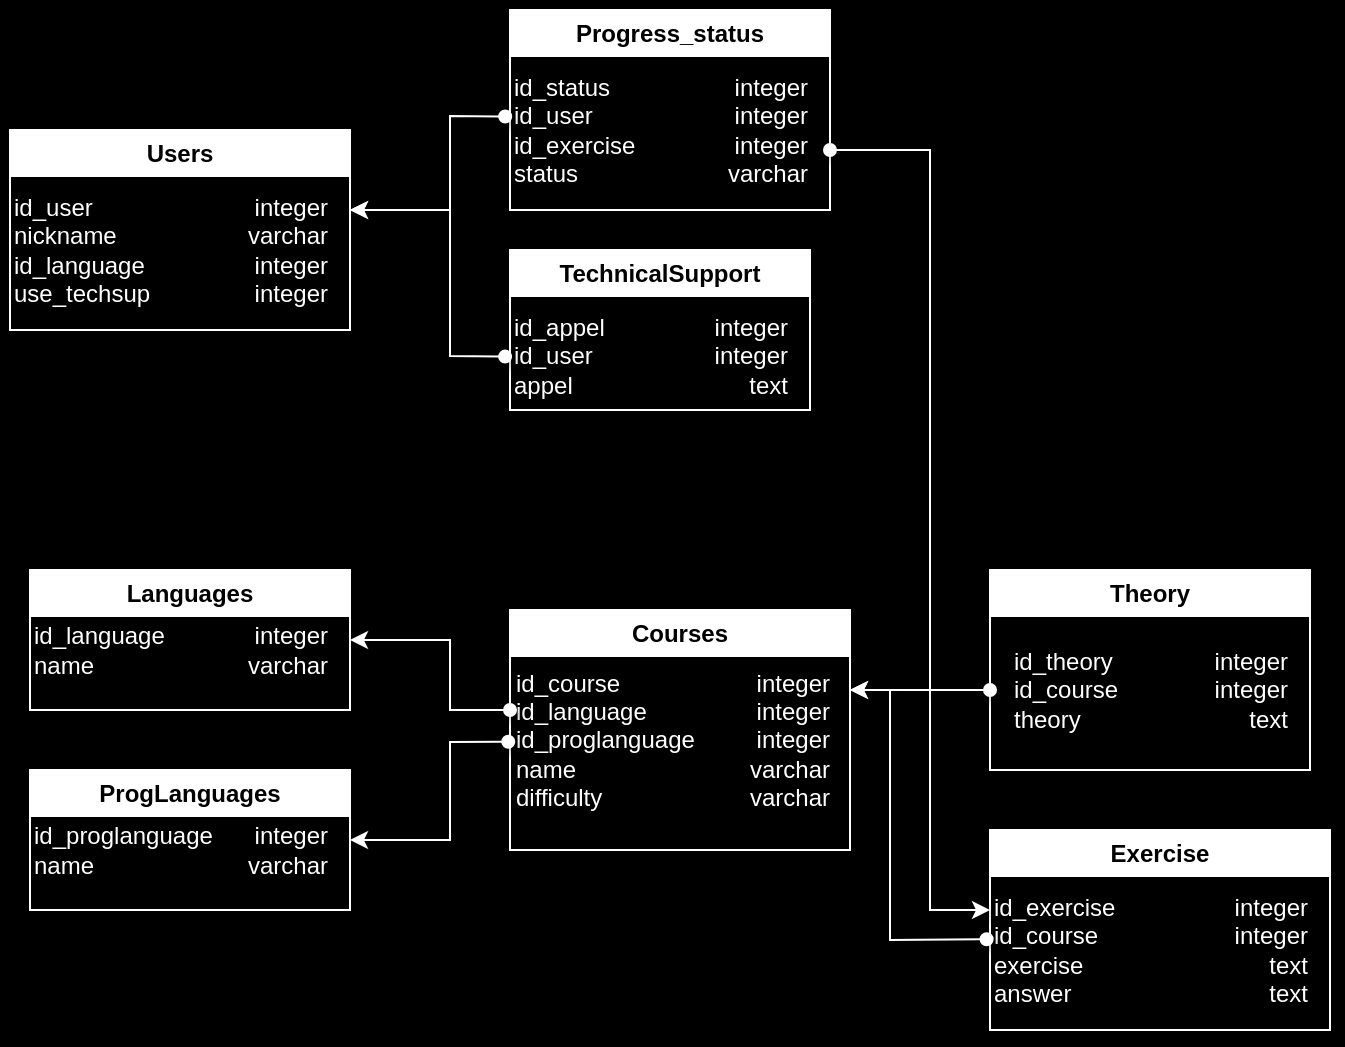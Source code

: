 <mxfile version="22.1.18" type="github">
  <diagram name="Страница — 1" id="9S0GVuvsar6Q6tVTzwNX">
    <mxGraphModel dx="1093" dy="589" grid="0" gridSize="10" guides="1" tooltips="1" connect="1" arrows="1" fold="1" page="1" pageScale="1" pageWidth="827" pageHeight="1169" background="#000000" math="0" shadow="0">
      <root>
        <mxCell id="0" />
        <mxCell id="1" parent="0" />
        <mxCell id="zP4kbjJgnTcBPXin9GV2-1" value="Progress_status" style="swimlane;whiteSpace=wrap;html=1;strokeColor=#FFFFFF;fontColor=default;shadow=1;" vertex="1" parent="1">
          <mxGeometry x="320" y="80" width="160" height="100" as="geometry" />
        </mxCell>
        <mxCell id="zP4kbjJgnTcBPXin9GV2-9" value="id_status&lt;br&gt;id_user&lt;br&gt;id_exercise&lt;br&gt;status" style="text;html=1;align=left;verticalAlign=middle;resizable=0;points=[];autosize=1;strokeColor=none;fillColor=none;fontColor=#FFFFFF;shadow=1;" vertex="1" parent="zP4kbjJgnTcBPXin9GV2-1">
          <mxGeometry y="25" width="80" height="70" as="geometry" />
        </mxCell>
        <mxCell id="zP4kbjJgnTcBPXin9GV2-10" value="integer&lt;br&gt;integer&lt;br&gt;integer&lt;br&gt;varchar" style="text;html=1;align=right;verticalAlign=middle;resizable=0;points=[];autosize=1;strokeColor=none;fillColor=none;fontColor=#FFFFFF;shadow=1;" vertex="1" parent="zP4kbjJgnTcBPXin9GV2-1">
          <mxGeometry x="90" y="25" width="60" height="70" as="geometry" />
        </mxCell>
        <mxCell id="zP4kbjJgnTcBPXin9GV2-2" value="Languages" style="swimlane;whiteSpace=wrap;html=1;strokeColor=#FFFFFF;fontColor=#000000;shadow=1;" vertex="1" parent="1">
          <mxGeometry x="80" y="360" width="160" height="70" as="geometry" />
        </mxCell>
        <mxCell id="zP4kbjJgnTcBPXin9GV2-15" value="id_language&lt;br&gt;name" style="text;html=1;align=left;verticalAlign=middle;resizable=0;points=[];autosize=1;strokeColor=none;fillColor=none;fontColor=#FFFFFF;shadow=1;" vertex="1" parent="zP4kbjJgnTcBPXin9GV2-2">
          <mxGeometry y="20" width="90" height="40" as="geometry" />
        </mxCell>
        <mxCell id="zP4kbjJgnTcBPXin9GV2-16" value="integer&lt;br&gt;&lt;div style=&quot;&quot;&gt;&lt;span style=&quot;background-color: initial;&quot;&gt;varchar&lt;/span&gt;&lt;/div&gt;" style="text;html=1;align=right;verticalAlign=middle;resizable=0;points=[];autosize=1;strokeColor=none;fillColor=none;fontColor=#FFFFFF;shadow=1;" vertex="1" parent="zP4kbjJgnTcBPXin9GV2-2">
          <mxGeometry x="90" y="20" width="60" height="40" as="geometry" />
        </mxCell>
        <mxCell id="zP4kbjJgnTcBPXin9GV2-3" value="Exercise" style="swimlane;whiteSpace=wrap;html=1;strokeColor=#FFFFFF;fontColor=default;shadow=1;" vertex="1" parent="1">
          <mxGeometry x="560" y="490" width="170" height="100" as="geometry" />
        </mxCell>
        <mxCell id="zP4kbjJgnTcBPXin9GV2-24" value="id_exercise&lt;br&gt;id_course&lt;br&gt;exercise&lt;br&gt;answer" style="text;html=1;align=left;verticalAlign=middle;resizable=0;points=[];autosize=1;strokeColor=none;fillColor=none;fontColor=#FFFFFF;shadow=1;" vertex="1" parent="zP4kbjJgnTcBPXin9GV2-3">
          <mxGeometry y="25" width="80" height="70" as="geometry" />
        </mxCell>
        <mxCell id="zP4kbjJgnTcBPXin9GV2-25" value="integer&lt;br&gt;integer&lt;br&gt;text&lt;br&gt;text" style="text;html=1;align=right;verticalAlign=middle;resizable=0;points=[];autosize=1;strokeColor=none;fillColor=none;fontColor=#FFFFFF;shadow=1;" vertex="1" parent="zP4kbjJgnTcBPXin9GV2-3">
          <mxGeometry x="100" y="25" width="60" height="70" as="geometry" />
        </mxCell>
        <mxCell id="zP4kbjJgnTcBPXin9GV2-5" value="Courses" style="swimlane;whiteSpace=wrap;html=1;strokeColor=#FFFFFF;fontColor=#000000;shadow=1;" vertex="1" parent="1">
          <mxGeometry x="320" y="380" width="170" height="120" as="geometry" />
        </mxCell>
        <mxCell id="zP4kbjJgnTcBPXin9GV2-20" value="id_course&lt;br&gt;id_language&lt;br&gt;id_proglanguage&lt;br&gt;name&lt;br&gt;difficulty" style="text;html=1;align=left;verticalAlign=middle;resizable=0;points=[];autosize=1;strokeColor=none;fillColor=none;fontColor=#FFFFFF;shadow=1;" vertex="1" parent="zP4kbjJgnTcBPXin9GV2-5">
          <mxGeometry x="1" y="20" width="110" height="90" as="geometry" />
        </mxCell>
        <mxCell id="zP4kbjJgnTcBPXin9GV2-21" value="integer&lt;br&gt;integer&lt;br&gt;integer&lt;br&gt;varchar&lt;br&gt;varchar" style="text;html=1;align=right;verticalAlign=middle;resizable=0;points=[];autosize=1;strokeColor=none;fillColor=none;fontColor=#FFFFFF;shadow=1;" vertex="1" parent="zP4kbjJgnTcBPXin9GV2-5">
          <mxGeometry x="101" y="20" width="60" height="90" as="geometry" />
        </mxCell>
        <mxCell id="zP4kbjJgnTcBPXin9GV2-6" value="TechnicalSupport" style="swimlane;whiteSpace=wrap;html=1;strokeColor=#FFFFFF;fontColor=#000000;shadow=1;" vertex="1" parent="1">
          <mxGeometry x="320" y="200" width="150" height="80" as="geometry" />
        </mxCell>
        <mxCell id="zP4kbjJgnTcBPXin9GV2-13" value="id_appel&lt;br&gt;id_user&lt;br&gt;appel" style="text;html=1;align=left;verticalAlign=middle;resizable=0;points=[];autosize=1;strokeColor=none;fillColor=none;fontColor=#FFFFFF;shadow=1;" vertex="1" parent="zP4kbjJgnTcBPXin9GV2-6">
          <mxGeometry y="23" width="70" height="60" as="geometry" />
        </mxCell>
        <mxCell id="zP4kbjJgnTcBPXin9GV2-14" value="integer&lt;br&gt;integer&lt;br&gt;text" style="text;html=1;align=right;verticalAlign=middle;resizable=0;points=[];autosize=1;strokeColor=none;fillColor=none;fontColor=#FFFFFF;shadow=1;" vertex="1" parent="zP4kbjJgnTcBPXin9GV2-6">
          <mxGeometry x="80" y="23" width="60" height="60" as="geometry" />
        </mxCell>
        <mxCell id="zP4kbjJgnTcBPXin9GV2-7" value="Users" style="swimlane;whiteSpace=wrap;html=1;strokeColor=#FFFFFF;fontColor=default;shadow=1;" vertex="1" parent="1">
          <mxGeometry x="70" y="140" width="170" height="100" as="geometry" />
        </mxCell>
        <mxCell id="zP4kbjJgnTcBPXin9GV2-11" value="id_user&lt;br&gt;nickname&lt;br&gt;id_language&lt;br&gt;use_techsup" style="text;html=1;align=left;verticalAlign=middle;resizable=0;points=[];autosize=1;strokeColor=none;fillColor=none;fontColor=#FFFFFF;shadow=1;" vertex="1" parent="zP4kbjJgnTcBPXin9GV2-7">
          <mxGeometry y="25" width="90" height="70" as="geometry" />
        </mxCell>
        <mxCell id="zP4kbjJgnTcBPXin9GV2-12" value="integer&lt;br&gt;varchar&lt;br&gt;integer&lt;br&gt;integer" style="text;html=1;align=right;verticalAlign=middle;resizable=0;points=[];autosize=1;strokeColor=none;fillColor=none;fontColor=#FFFFFF;shadow=1;" vertex="1" parent="zP4kbjJgnTcBPXin9GV2-7">
          <mxGeometry x="100" y="25" width="60" height="70" as="geometry" />
        </mxCell>
        <mxCell id="zP4kbjJgnTcBPXin9GV2-8" value="Theory" style="swimlane;whiteSpace=wrap;html=1;align=center;strokeColor=#FFFFFF;fontColor=#000000;shadow=1;" vertex="1" parent="1">
          <mxGeometry x="560" y="360" width="160" height="100" as="geometry" />
        </mxCell>
        <mxCell id="zP4kbjJgnTcBPXin9GV2-22" value="id_theory&lt;br&gt;id_course&lt;br&gt;theory" style="text;html=1;align=left;verticalAlign=middle;resizable=0;points=[];autosize=1;strokeColor=none;fillColor=none;fontColor=#FFFFFF;shadow=1;" vertex="1" parent="zP4kbjJgnTcBPXin9GV2-8">
          <mxGeometry x="10" y="30" width="80" height="60" as="geometry" />
        </mxCell>
        <mxCell id="zP4kbjJgnTcBPXin9GV2-23" value="integer&lt;br&gt;integer&lt;br&gt;text" style="text;html=1;align=right;verticalAlign=middle;resizable=0;points=[];autosize=1;strokeColor=none;fillColor=none;fontColor=#FFFFFF;shadow=1;" vertex="1" parent="zP4kbjJgnTcBPXin9GV2-8">
          <mxGeometry x="90" y="30" width="60" height="60" as="geometry" />
        </mxCell>
        <mxCell id="zP4kbjJgnTcBPXin9GV2-17" value="ProgLanguages" style="swimlane;whiteSpace=wrap;html=1;strokeColor=#FFFFFF;fontColor=#000000;shadow=1;" vertex="1" parent="1">
          <mxGeometry x="80" y="460" width="160" height="70" as="geometry" />
        </mxCell>
        <mxCell id="zP4kbjJgnTcBPXin9GV2-18" value="id_proglanguage&lt;br&gt;name" style="text;html=1;align=left;verticalAlign=middle;resizable=0;points=[];autosize=1;strokeColor=none;fillColor=none;fontColor=#FFFFFF;shadow=1;" vertex="1" parent="zP4kbjJgnTcBPXin9GV2-17">
          <mxGeometry y="20" width="110" height="40" as="geometry" />
        </mxCell>
        <mxCell id="zP4kbjJgnTcBPXin9GV2-19" value="integer&lt;br&gt;&lt;div style=&quot;&quot;&gt;&lt;span style=&quot;background-color: initial;&quot;&gt;varchar&lt;/span&gt;&lt;/div&gt;" style="text;html=1;align=right;verticalAlign=middle;resizable=0;points=[];autosize=1;strokeColor=none;fillColor=none;fontColor=#FFFFFF;shadow=1;" vertex="1" parent="zP4kbjJgnTcBPXin9GV2-17">
          <mxGeometry x="90" y="20" width="60" height="40" as="geometry" />
        </mxCell>
        <mxCell id="zP4kbjJgnTcBPXin9GV2-29" value="" style="endArrow=classic;html=1;rounded=0;exitX=-0.03;exitY=0.404;exitDx=0;exitDy=0;exitPerimeter=0;startArrow=oval;startFill=1;strokeColor=#FFFFFF;fontColor=#FFFFFF;shadow=1;" edge="1" parent="1" source="zP4kbjJgnTcBPXin9GV2-9">
          <mxGeometry width="50" height="50" relative="1" as="geometry">
            <mxPoint x="240" y="300" as="sourcePoint" />
            <mxPoint x="240" y="180" as="targetPoint" />
            <Array as="points">
              <mxPoint x="290" y="133" />
              <mxPoint x="290" y="180" />
            </Array>
          </mxGeometry>
        </mxCell>
        <mxCell id="zP4kbjJgnTcBPXin9GV2-30" value="" style="endArrow=classic;html=1;rounded=0;exitX=-0.035;exitY=0.505;exitDx=0;exitDy=0;exitPerimeter=0;startArrow=oval;startFill=1;strokeColor=#FFFFFF;fontColor=#FFFFFF;shadow=1;" edge="1" parent="1" source="zP4kbjJgnTcBPXin9GV2-13">
          <mxGeometry width="50" height="50" relative="1" as="geometry">
            <mxPoint x="230" y="310" as="sourcePoint" />
            <mxPoint x="240" y="180" as="targetPoint" />
            <Array as="points">
              <mxPoint x="290" y="253" />
              <mxPoint x="290" y="180" />
            </Array>
          </mxGeometry>
        </mxCell>
        <mxCell id="zP4kbjJgnTcBPXin9GV2-31" value="" style="endArrow=classic;html=1;rounded=0;entryX=-0.037;entryY=0.286;entryDx=0;entryDy=0;entryPerimeter=0;startArrow=oval;startFill=1;strokeColor=#FFFFFF;fontColor=#FFFFFF;shadow=1;" edge="1" parent="1">
          <mxGeometry width="50" height="50" relative="1" as="geometry">
            <mxPoint x="480" y="150" as="sourcePoint" />
            <mxPoint x="560" y="530" as="targetPoint" />
            <Array as="points">
              <mxPoint x="530" y="150" />
              <mxPoint x="530" y="530" />
            </Array>
          </mxGeometry>
        </mxCell>
        <mxCell id="zP4kbjJgnTcBPXin9GV2-32" value="" style="endArrow=classic;html=1;rounded=0;startArrow=oval;startFill=1;strokeColor=#FFFFFF;fontColor=#FFFFFF;shadow=1;" edge="1" parent="1">
          <mxGeometry width="50" height="50" relative="1" as="geometry">
            <mxPoint x="560" y="420" as="sourcePoint" />
            <mxPoint x="490" y="420" as="targetPoint" />
          </mxGeometry>
        </mxCell>
        <mxCell id="zP4kbjJgnTcBPXin9GV2-33" value="" style="endArrow=classic;html=1;rounded=0;exitX=-0.021;exitY=0.423;exitDx=0;exitDy=0;exitPerimeter=0;startArrow=oval;startFill=1;strokeColor=#FFFFFF;fontColor=#FFFFFF;shadow=1;" edge="1" parent="1" source="zP4kbjJgnTcBPXin9GV2-24">
          <mxGeometry width="50" height="50" relative="1" as="geometry">
            <mxPoint x="440" y="600" as="sourcePoint" />
            <mxPoint x="490" y="420" as="targetPoint" />
            <Array as="points">
              <mxPoint x="510" y="545" />
              <mxPoint x="510" y="420" />
            </Array>
          </mxGeometry>
        </mxCell>
        <mxCell id="zP4kbjJgnTcBPXin9GV2-34" value="" style="endArrow=classic;html=1;rounded=0;entryX=1;entryY=0.5;entryDx=0;entryDy=0;startArrow=oval;startFill=1;strokeColor=#FFFFFF;fontColor=#FFFFFF;shadow=1;" edge="1" parent="1" target="zP4kbjJgnTcBPXin9GV2-2">
          <mxGeometry width="50" height="50" relative="1" as="geometry">
            <mxPoint x="320" y="430" as="sourcePoint" />
            <mxPoint x="240" y="390" as="targetPoint" />
            <Array as="points">
              <mxPoint x="290" y="430" />
              <mxPoint x="290" y="395" />
            </Array>
          </mxGeometry>
        </mxCell>
        <mxCell id="zP4kbjJgnTcBPXin9GV2-35" value="" style="endArrow=classic;html=1;rounded=0;exitX=-0.017;exitY=0.51;exitDx=0;exitDy=0;exitPerimeter=0;entryX=1;entryY=0.5;entryDx=0;entryDy=0;startArrow=oval;startFill=1;strokeColor=#FFFFFF;fontColor=#FFFFFF;shadow=1;" edge="1" parent="1" source="zP4kbjJgnTcBPXin9GV2-20" target="zP4kbjJgnTcBPXin9GV2-17">
          <mxGeometry width="50" height="50" relative="1" as="geometry">
            <mxPoint x="280" y="580" as="sourcePoint" />
            <mxPoint x="330" y="530" as="targetPoint" />
            <Array as="points">
              <mxPoint x="290" y="446" />
              <mxPoint x="290" y="495" />
            </Array>
          </mxGeometry>
        </mxCell>
      </root>
    </mxGraphModel>
  </diagram>
</mxfile>
